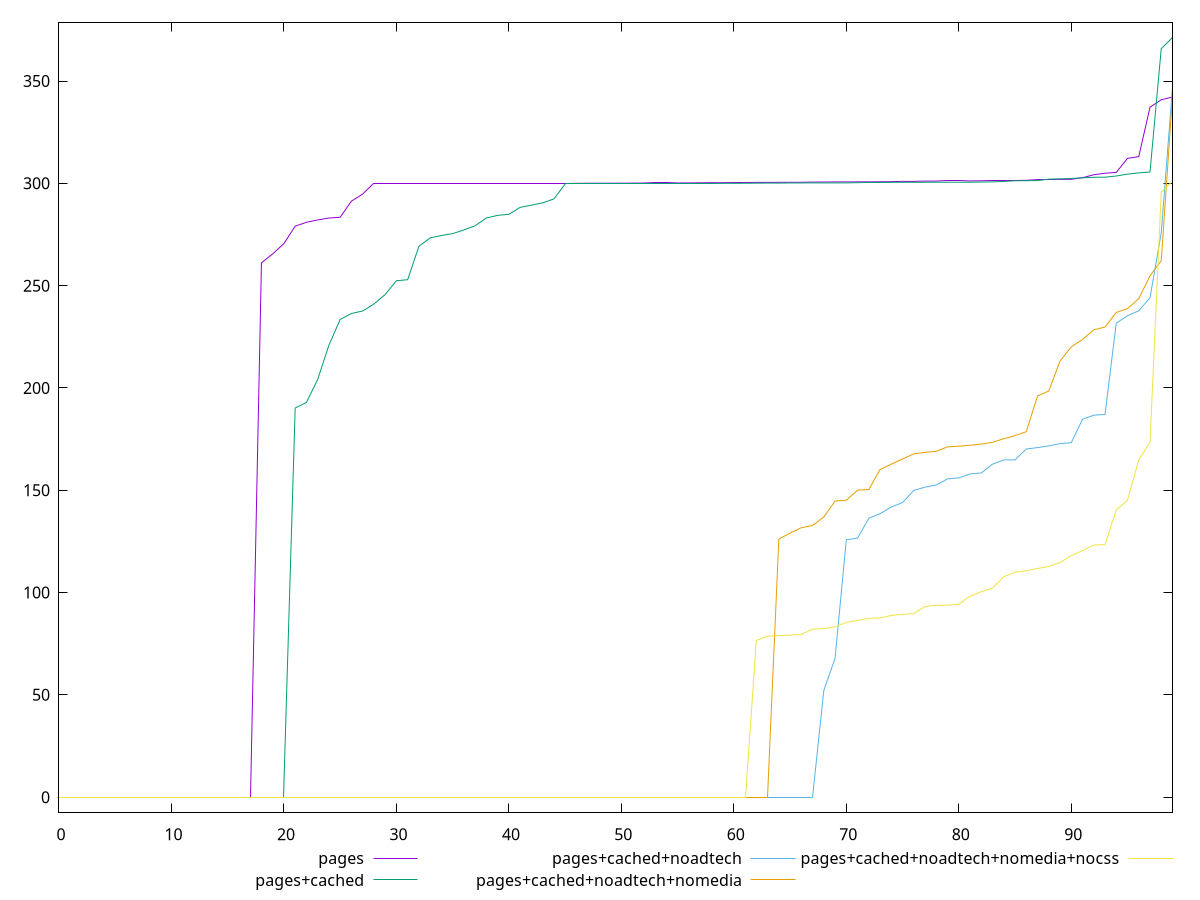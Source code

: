 reset

$pages <<EOF
0 0
1 0
2 0
3 0
4 0
5 0
6 0
7 0
8 0
9 0
10 0
11 0
12 0
13 0
14 0
15 0
16 0
17 0
18 261.1670002937317
19 265.5239996910095
20 270.6029996871948
21 279.09600019454956
22 280.97100019454956
23 282.1329998970032
24 283.04100036621094
25 283.4470000267029
26 291.31899976730347
27 294.7699999809265
28 300
29 300
30 300
31 300
32 300
33 300
34 300
35 300
36 300
37 300
38 300
39 300
40 300
41 300
42 300
43 300
44 300
45 300
46 300.016
47 300.058
48 300.068
49 300.076
50 300.096
51 300.12
52 300.178
53 300.182
54 300.182
55 300.202
56 300.232
57 300.292
58 300.322
59 300.334
60 300.43
61 300.43
62 300.488
63 300.494
64 300.504
65 300.512
66 300.542
67 300.628
68 300.654
69 300.704
70 300.712
71 300.736
72 300.75
73 300.774
74 300.838
75 300.976
76 300.982
77 301.1
78 301.126
79 301.16
80 301.162
81 301.186
82 301.264
83 301.292
84 301.294
85 301.402
86 301.496
87 301.864
88 301.88
89 301.964
90 301.976
91 302.808
92 304.202
93 304.95600032806396
94 305.352
95 312.214
96 313.072
97 337.236
98 340.874
99 342.188
EOF

$pagesCached <<EOF
0 0
1 0
2 0
3 0
4 0
5 0
6 0
7 0
8 0
9 0
10 0
11 0
12 0
13 0
14 0
15 0
16 0
17 0
18 0
19 0
20 0
21 190.2059998512268
22 192.95100021362305
23 204.16499948501587
24 220.9390001296997
25 233.5
26 236.40300035476685
27 237.63199949264526
28 241.0329999923706
29 245.69299983978271
30 252.41299962997437
31 252.91499996185303
32 269.2409996986389
33 273.3420000076294
34 274.52800035476685
35 275.4450001716614
36 277.24399995803833
37 279.30800008773804
38 283.0789999961853
39 284.3650002479553
40 284.8780002593994
41 288.2710003852844
42 289.34299993515015
43 290.45300006866455
44 292.3980002403259
45 300
46 300
47 300
48 300
49 300
50 300
51 300
52 300
53 300
54 300
55 300
56 300
57 300
58 300
59 300.014
60 300.036
61 300.048
62 300.092
63 300.12
64 300.126
65 300.2
66 300.206
67 300.216
68 300.224
69 300.232
70 300.238
71 300.338
72 300.442
73 300.46
74 300.502
75 300.514
76 300.534
77 300.536
78 300.542
79 300.55
80 300.552
81 300.562
82 300.648
83 300.724
84 300.94
85 301.258
86 301.302
87 301.346
88 302.064
89 302.184
90 302.396
91 302.688
92 302.972
93 303.016
94 303.594
95 304.518
96 305.124
97 305.546
98 365.862
99 371.298
EOF

$pagesCachedNoadtech <<EOF
0 0
1 0
2 0
3 0
4 0
5 0
6 0
7 0
8 0
9 0
10 0
11 0
12 0
13 0
14 0
15 0
16 0
17 0
18 0
19 0
20 0
21 0
22 0
23 0
24 0
25 0
26 0
27 0
28 0
29 0
30 0
31 0
32 0
33 0
34 0
35 0
36 0
37 0
38 0
39 0
40 0
41 0
42 0
43 0
44 0
45 0
46 0
47 0
48 0
49 0
50 0
51 0
52 0
53 0
54 0
55 0
56 0
57 0
58 0
59 0
60 0
61 0
62 0
63 0
64 0
65 0
66 0
67 0
68 52.18599987030029
69 67.89999961853027
70 125.80499982833862
71 126.58499956130981
72 136.32399988174438
73 138.57099962234497
74 141.8470001220703
75 143.99000024795532
76 149.94399976730347
77 151.53100061416626
78 152.6100001335144
79 155.56500005722046
80 156.04199981689453
81 157.96900081634521
82 158.46199989318848
83 162.76300048828125
84 164.82699966430664
85 164.85900020599365
86 170.1599998474121
87 170.85500049591064
88 171.66599988937378
89 172.78799962997437
90 173.2559995651245
91 184.7150001525879
92 186.6729998588562
93 187.06999969482422
94 231.71200037002563
95 235.30500030517578
96 237.72300004959106
97 244.0770001411438
98 275.8430004119873
99 347.0510001182556
EOF

$pagesCachedNoadtechNomedia <<EOF
0 0
1 0
2 0
3 0
4 0
5 0
6 0
7 0
8 0
9 0
10 0
11 0
12 0
13 0
14 0
15 0
16 0
17 0
18 0
19 0
20 0
21 0
22 0
23 0
24 0
25 0
26 0
27 0
28 0
29 0
30 0
31 0
32 0
33 0
34 0
35 0
36 0
37 0
38 0
39 0
40 0
41 0
42 0
43 0
44 0
45 0
46 0
47 0
48 0
49 0
50 0
51 0
52 0
53 0
54 0
55 0
56 0
57 0
58 0
59 0
60 0
61 0
62 0
63 0
64 126.11900043487549
65 129.0920000076294
66 131.67899990081787
67 132.74700021743774
68 136.98200035095215
69 144.69799947738647
70 145.16400003433228
71 150.03999996185303
72 150.3619999885559
73 160.15099954605103
74 162.7480001449585
75 165.29899978637695
76 167.78600025177002
77 168.5290002822876
78 169.07499980926514
79 171.23000049591064
80 171.5279998779297
81 171.98099994659424
82 172.57499980926514
83 173.4210000038147
84 175.2079997062683
85 176.71099996566772
86 178.63299989700317
87 196.0800004005432
88 198.514000415802
89 213.15500020980835
90 220.06799983978271
91 223.71799993515015
92 228.40700006484985
93 229.79299974441528
94 236.9210000038147
95 238.80099964141846
96 243.65100002288818
97 254.81300020217896
98 262.20800018310547
99 342.58799982070923
EOF

$pagesCachedNoadtechNomediaNocss <<EOF
0 0
1 0
2 0
3 0
4 0
5 0
6 0
7 0
8 0
9 0
10 0
11 0
12 0
13 0
14 0
15 0
16 0
17 0
18 0
19 0
20 0
21 0
22 0
23 0
24 0
25 0
26 0
27 0
28 0
29 0
30 0
31 0
32 0
33 0
34 0
35 0
36 0
37 0
38 0
39 0
40 0
41 0
42 0
43 0
44 0
45 0
46 0
47 0
48 0
49 0
50 0
51 0
52 0
53 0
54 0
55 0
56 0
57 0
58 0
59 0
60 0
61 0
62 76.59199953079224
63 78.6540002822876
64 78.99999952316284
65 79.16400003433228
66 79.54699993133545
67 82.09199953079224
68 82.34600019454956
69 83.28699970245361
70 85.41400003433228
71 86.41099977493286
72 87.37300062179565
73 87.59900045394897
74 88.81799983978271
75 89.37500047683716
76 89.68199968338013
77 93.2209997177124
78 93.77399969100952
79 93.84499979019165
80 94.26799964904785
81 98.19799995422363
82 100.4040002822876
83 102.24500036239624
84 107.75699996948242
85 109.94899988174438
86 110.6579999923706
87 111.75999975204468
88 112.75
89 114.7039999961853
90 118.05200004577637
91 120.53399991989136
92 123.22900009155273
93 123.38600015640259
94 140.4350004196167
95 145.11400032043457
96 164.87900018692017
97 173.393000125885
98 295.74999952316284
99 301.0569996833801
EOF

set key outside below
set xrange [0:99]
set yrange [-7.42596:378.72396]
set trange [-7.42596:378.72396]
set terminal svg size 640, 580 enhanced background rgb 'white'
set output "report_00019_2021-02-10T18-14-37.922Z//uses-rel-preconnect/comparison/sorted/all_raw.svg"

plot $pages title "pages" with line, \
     $pagesCached title "pages+cached" with line, \
     $pagesCachedNoadtech title "pages+cached+noadtech" with line, \
     $pagesCachedNoadtechNomedia title "pages+cached+noadtech+nomedia" with line, \
     $pagesCachedNoadtechNomediaNocss title "pages+cached+noadtech+nomedia+nocss" with line

reset
